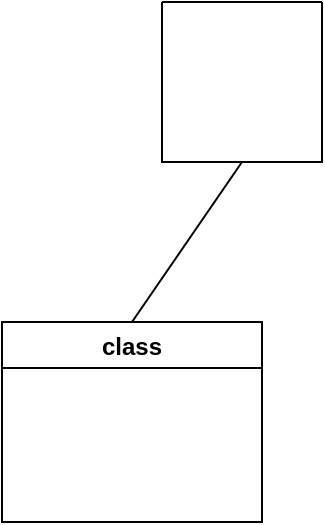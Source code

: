 <mxfile>
    <diagram id="y3ev6sM-r0E1Fw5DBvpf" name="Page-1">
        <mxGraphModel dx="787" dy="468" grid="1" gridSize="10" guides="1" tooltips="1" connect="1" arrows="1" fold="1" page="1" pageScale="1" pageWidth="850" pageHeight="1100" math="0" shadow="0">
            <root>
                <mxCell id="0"/>
                <mxCell id="1" parent="0"/>
                <mxCell id="2" value="" style="swimlane;startSize=0;" vertex="1" parent="1">
                    <mxGeometry x="150" y="20" width="80" height="80" as="geometry">
                        <mxRectangle x="385" y="40" width="50" height="40" as="alternateBounds"/>
                    </mxGeometry>
                </mxCell>
                <mxCell id="3" value="" style="endArrow=none;html=1;entryX=0.5;entryY=1;entryDx=0;entryDy=0;exitX=0.5;exitY=0;exitDx=0;exitDy=0;" edge="1" parent="1" source="4" target="2">
                    <mxGeometry width="50" height="50" relative="1" as="geometry">
                        <mxPoint x="310" y="250" as="sourcePoint"/>
                        <mxPoint x="360" y="200" as="targetPoint"/>
                    </mxGeometry>
                </mxCell>
                <mxCell id="4" value="class" style="swimlane;" vertex="1" parent="1">
                    <mxGeometry x="70" y="180" width="130" height="100" as="geometry"/>
                </mxCell>
            </root>
        </mxGraphModel>
    </diagram>
</mxfile>